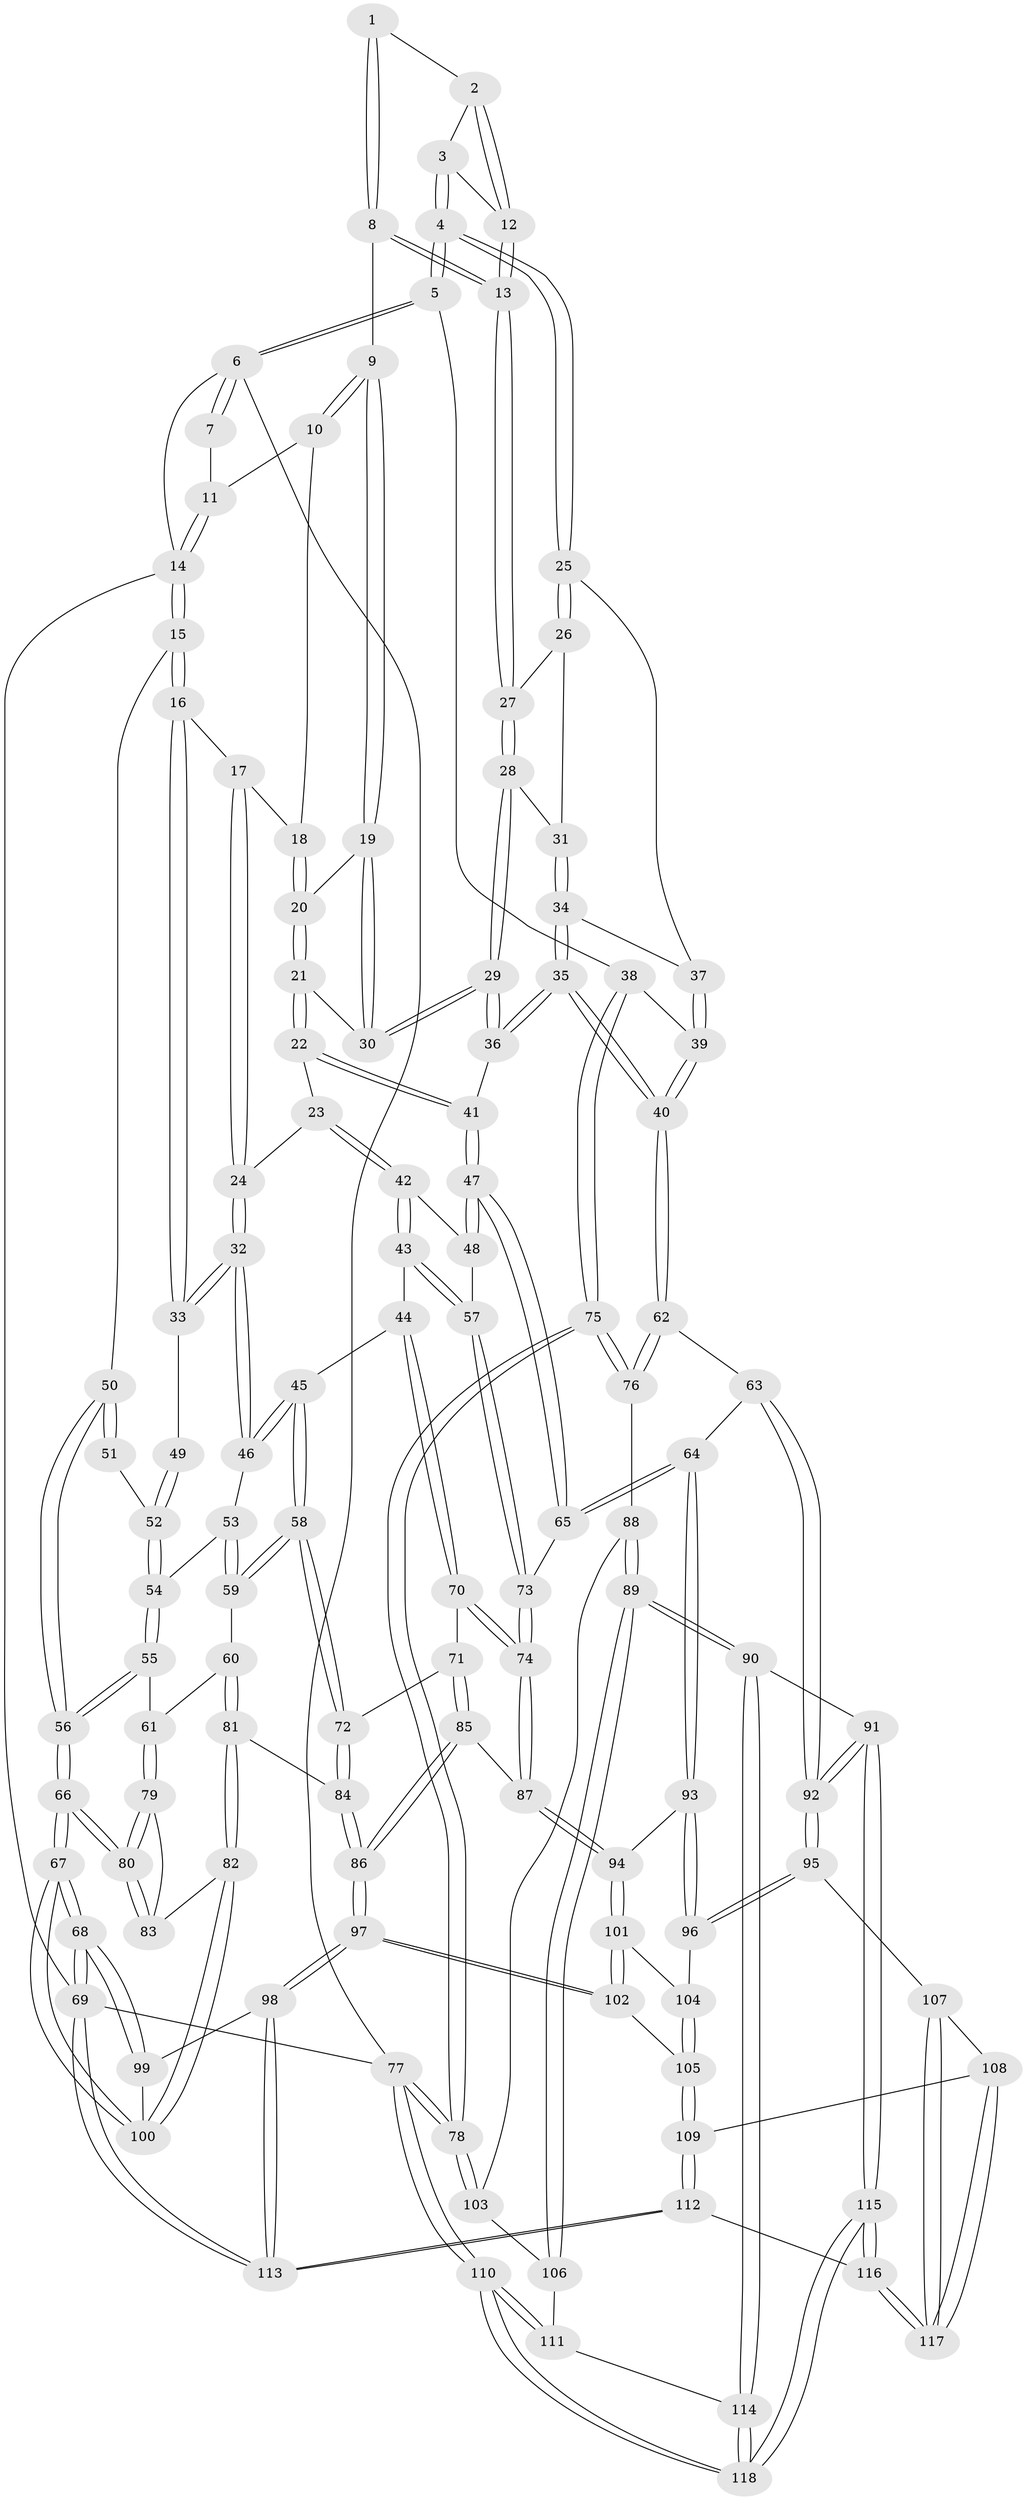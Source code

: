 // coarse degree distribution, {2: 0.08333333333333333, 3: 0.2708333333333333, 5: 0.10416666666666667, 4: 0.5416666666666666}
// Generated by graph-tools (version 1.1) at 2025/38/03/04/25 23:38:23]
// undirected, 118 vertices, 292 edges
graph export_dot {
  node [color=gray90,style=filled];
  1 [pos="+0.7356290894692308+0"];
  2 [pos="+0.8536257624737763+0.04595826685597458"];
  3 [pos="+0.9277657010681196+0.07903774001088784"];
  4 [pos="+1+0.13222984943193467"];
  5 [pos="+1+0.12389131375210861"];
  6 [pos="+1+0"];
  7 [pos="+0.6957905775787786+0"];
  8 [pos="+0.7447738427699794+0.16029626548474118"];
  9 [pos="+0.6600811004857484+0.16312408630435968"];
  10 [pos="+0.4466025129603651+0"];
  11 [pos="+0.44846617089098767+0"];
  12 [pos="+0.7668099245765564+0.14772782408371085"];
  13 [pos="+0.7471457835945268+0.16194046165706172"];
  14 [pos="+0+0"];
  15 [pos="+0+0"];
  16 [pos="+0.19225990902085657+0.1797694897437687"];
  17 [pos="+0.3857346638811719+0.03581907913381906"];
  18 [pos="+0.41601372797290265+0"];
  19 [pos="+0.6209131693277896+0.20672411468468765"];
  20 [pos="+0.506874767343033+0.18255797878040678"];
  21 [pos="+0.4799228211369125+0.3112589021936855"];
  22 [pos="+0.47251843521183406+0.323663592479537"];
  23 [pos="+0.467503339762109+0.32571965985656015"];
  24 [pos="+0.3871972154763784+0.2948081495478301"];
  25 [pos="+0.9968276217827281+0.2030487734316304"];
  26 [pos="+0.9416895049134583+0.20528092889772273"];
  27 [pos="+0.7636345162262264+0.18616263045745166"];
  28 [pos="+0.7615002793949983+0.27033572460048044"];
  29 [pos="+0.6709511908101616+0.3713262390914398"];
  30 [pos="+0.6160571763999114+0.2361674200714269"];
  31 [pos="+0.8130262021454194+0.3030306852038036"];
  32 [pos="+0.25335360072228247+0.33004315694959885"];
  33 [pos="+0.24976297880035028+0.32659790449650383"];
  34 [pos="+0.8458127808584591+0.34178844393533636"];
  35 [pos="+0.8235256250748666+0.47325313866803304"];
  36 [pos="+0.668151421722996+0.3812307728109578"];
  37 [pos="+0.869543282459432+0.33206876106588484"];
  38 [pos="+1+0.1888326514644012"];
  39 [pos="+0.9732626209394886+0.38874686849921913"];
  40 [pos="+0.8510879033849724+0.5159196570415024"];
  41 [pos="+0.6474348849952413+0.3927147238576362"];
  42 [pos="+0.46323649905587694+0.352290504822041"];
  43 [pos="+0.35429320571995043+0.47695290479021885"];
  44 [pos="+0.293993753796874+0.467252459266982"];
  45 [pos="+0.2868958942440962+0.4636626810439693"];
  46 [pos="+0.2551765602005476+0.3664473567196508"];
  47 [pos="+0.5777250034057962+0.5406641150522934"];
  48 [pos="+0.48114607433755546+0.429737550694568"];
  49 [pos="+0.12522654120563054+0.35199638897104163"];
  50 [pos="+0+0.1082084112827972"];
  51 [pos="+0+0.24535488271063638"];
  52 [pos="+0.09108619616959046+0.42635146986296535"];
  53 [pos="+0.1348013184830126+0.4506359447425527"];
  54 [pos="+0.0911670055535953+0.4423572532831474"];
  55 [pos="+0.019812475086165515+0.5109962301626594"];
  56 [pos="+0+0.46243568396331425"];
  57 [pos="+0.4012001794736825+0.5105382553490452"];
  58 [pos="+0.20231121933887425+0.5454542922488416"];
  59 [pos="+0.18526691414251592+0.5404862480929218"];
  60 [pos="+0.10956875472114237+0.5487645259230338"];
  61 [pos="+0.03061991975233344+0.5215767619999568"];
  62 [pos="+0.8521768470893726+0.5245430466343024"];
  63 [pos="+0.8440830703426365+0.5300320555670004"];
  64 [pos="+0.6159961507980092+0.5948014659001488"];
  65 [pos="+0.5766737291645556+0.5530055477267771"];
  66 [pos="+0+0.7466160382251922"];
  67 [pos="+0+0.9717510240076073"];
  68 [pos="+0+1"];
  69 [pos="+0+1"];
  70 [pos="+0.3230845817356976+0.5929870204216926"];
  71 [pos="+0.29613349143956375+0.6212736764638911"];
  72 [pos="+0.21041565756237052+0.5902526980459598"];
  73 [pos="+0.4524527628519326+0.5854076345658953"];
  74 [pos="+0.440767053809377+0.6029973396356342"];
  75 [pos="+1+0.6118041331334879"];
  76 [pos="+0.9341397020242956+0.5920242607988818"];
  77 [pos="+1+1"];
  78 [pos="+1+0.7879358525281356"];
  79 [pos="+0.046277283243146554+0.6267843931460245"];
  80 [pos="+0+0.7256205451284421"];
  81 [pos="+0.11014055741758799+0.6853762782857262"];
  82 [pos="+0.10938144240596036+0.685976449893985"];
  83 [pos="+0.10918230213540717+0.6858921519539753"];
  84 [pos="+0.18475305467376946+0.6559034904038836"];
  85 [pos="+0.3186096602945993+0.7163686076512712"];
  86 [pos="+0.29333002985525664+0.7554691119429935"];
  87 [pos="+0.4276389712655831+0.6584433586865149"];
  88 [pos="+0.8874617289582898+0.7355995356261518"];
  89 [pos="+0.7983160632119266+0.8140245502533505"];
  90 [pos="+0.7670033699930406+0.8257472099015654"];
  91 [pos="+0.7531523415183293+0.8260917941875211"];
  92 [pos="+0.7006814981740077+0.7971202428044734"];
  93 [pos="+0.6424471991969432+0.7473156106096426"];
  94 [pos="+0.48389473904591684+0.7440443354179304"];
  95 [pos="+0.6851167429889283+0.7936045018082706"];
  96 [pos="+0.6651651628999601+0.7745674454079589"];
  97 [pos="+0.28601017939572465+0.8616615755457956"];
  98 [pos="+0.27729703462515004+0.8734084355284357"];
  99 [pos="+0.1595553700377433+0.8114821579771896"];
  100 [pos="+0.10839392991626738+0.7405021031044333"];
  101 [pos="+0.4314228574763793+0.8212173736501451"];
  102 [pos="+0.42197289104836383+0.8322730254773677"];
  103 [pos="+1+0.8165801676676667"];
  104 [pos="+0.5342374762187461+0.8291405539379335"];
  105 [pos="+0.4811251209205717+0.8817416883778735"];
  106 [pos="+0.9573499182010778+0.8713676457830146"];
  107 [pos="+0.6312841969183464+0.8603152338059121"];
  108 [pos="+0.5129908480058973+0.9156405941087566"];
  109 [pos="+0.5085235782167523+0.9159912444906864"];
  110 [pos="+1+1"];
  111 [pos="+0.9539648028364179+0.8942288570598577"];
  112 [pos="+0.3199897221951783+1"];
  113 [pos="+0.23298738123082124+1"];
  114 [pos="+0.900656922276048+0.9795661522616597"];
  115 [pos="+0.7231499750972201+1"];
  116 [pos="+0.6343666504193977+1"];
  117 [pos="+0.6056183738443413+1"];
  118 [pos="+0.9881208557023188+1"];
  1 -- 2;
  1 -- 8;
  1 -- 8;
  2 -- 3;
  2 -- 12;
  2 -- 12;
  3 -- 4;
  3 -- 4;
  3 -- 12;
  4 -- 5;
  4 -- 5;
  4 -- 25;
  4 -- 25;
  5 -- 6;
  5 -- 6;
  5 -- 38;
  6 -- 7;
  6 -- 7;
  6 -- 14;
  6 -- 77;
  7 -- 11;
  8 -- 9;
  8 -- 13;
  8 -- 13;
  9 -- 10;
  9 -- 10;
  9 -- 19;
  9 -- 19;
  10 -- 11;
  10 -- 18;
  11 -- 14;
  11 -- 14;
  12 -- 13;
  12 -- 13;
  13 -- 27;
  13 -- 27;
  14 -- 15;
  14 -- 15;
  14 -- 69;
  15 -- 16;
  15 -- 16;
  15 -- 50;
  16 -- 17;
  16 -- 33;
  16 -- 33;
  17 -- 18;
  17 -- 24;
  17 -- 24;
  18 -- 20;
  18 -- 20;
  19 -- 20;
  19 -- 30;
  19 -- 30;
  20 -- 21;
  20 -- 21;
  21 -- 22;
  21 -- 22;
  21 -- 30;
  22 -- 23;
  22 -- 41;
  22 -- 41;
  23 -- 24;
  23 -- 42;
  23 -- 42;
  24 -- 32;
  24 -- 32;
  25 -- 26;
  25 -- 26;
  25 -- 37;
  26 -- 27;
  26 -- 31;
  27 -- 28;
  27 -- 28;
  28 -- 29;
  28 -- 29;
  28 -- 31;
  29 -- 30;
  29 -- 30;
  29 -- 36;
  29 -- 36;
  31 -- 34;
  31 -- 34;
  32 -- 33;
  32 -- 33;
  32 -- 46;
  32 -- 46;
  33 -- 49;
  34 -- 35;
  34 -- 35;
  34 -- 37;
  35 -- 36;
  35 -- 36;
  35 -- 40;
  35 -- 40;
  36 -- 41;
  37 -- 39;
  37 -- 39;
  38 -- 39;
  38 -- 75;
  38 -- 75;
  39 -- 40;
  39 -- 40;
  40 -- 62;
  40 -- 62;
  41 -- 47;
  41 -- 47;
  42 -- 43;
  42 -- 43;
  42 -- 48;
  43 -- 44;
  43 -- 57;
  43 -- 57;
  44 -- 45;
  44 -- 70;
  44 -- 70;
  45 -- 46;
  45 -- 46;
  45 -- 58;
  45 -- 58;
  46 -- 53;
  47 -- 48;
  47 -- 48;
  47 -- 65;
  47 -- 65;
  48 -- 57;
  49 -- 52;
  49 -- 52;
  50 -- 51;
  50 -- 51;
  50 -- 56;
  50 -- 56;
  51 -- 52;
  52 -- 54;
  52 -- 54;
  53 -- 54;
  53 -- 59;
  53 -- 59;
  54 -- 55;
  54 -- 55;
  55 -- 56;
  55 -- 56;
  55 -- 61;
  56 -- 66;
  56 -- 66;
  57 -- 73;
  57 -- 73;
  58 -- 59;
  58 -- 59;
  58 -- 72;
  58 -- 72;
  59 -- 60;
  60 -- 61;
  60 -- 81;
  60 -- 81;
  61 -- 79;
  61 -- 79;
  62 -- 63;
  62 -- 76;
  62 -- 76;
  63 -- 64;
  63 -- 92;
  63 -- 92;
  64 -- 65;
  64 -- 65;
  64 -- 93;
  64 -- 93;
  65 -- 73;
  66 -- 67;
  66 -- 67;
  66 -- 80;
  66 -- 80;
  67 -- 68;
  67 -- 68;
  67 -- 100;
  67 -- 100;
  68 -- 69;
  68 -- 69;
  68 -- 99;
  68 -- 99;
  69 -- 113;
  69 -- 113;
  69 -- 77;
  70 -- 71;
  70 -- 74;
  70 -- 74;
  71 -- 72;
  71 -- 85;
  71 -- 85;
  72 -- 84;
  72 -- 84;
  73 -- 74;
  73 -- 74;
  74 -- 87;
  74 -- 87;
  75 -- 76;
  75 -- 76;
  75 -- 78;
  75 -- 78;
  76 -- 88;
  77 -- 78;
  77 -- 78;
  77 -- 110;
  77 -- 110;
  78 -- 103;
  78 -- 103;
  79 -- 80;
  79 -- 80;
  79 -- 83;
  80 -- 83;
  80 -- 83;
  81 -- 82;
  81 -- 82;
  81 -- 84;
  82 -- 83;
  82 -- 100;
  82 -- 100;
  84 -- 86;
  84 -- 86;
  85 -- 86;
  85 -- 86;
  85 -- 87;
  86 -- 97;
  86 -- 97;
  87 -- 94;
  87 -- 94;
  88 -- 89;
  88 -- 89;
  88 -- 103;
  89 -- 90;
  89 -- 90;
  89 -- 106;
  89 -- 106;
  90 -- 91;
  90 -- 114;
  90 -- 114;
  91 -- 92;
  91 -- 92;
  91 -- 115;
  91 -- 115;
  92 -- 95;
  92 -- 95;
  93 -- 94;
  93 -- 96;
  93 -- 96;
  94 -- 101;
  94 -- 101;
  95 -- 96;
  95 -- 96;
  95 -- 107;
  96 -- 104;
  97 -- 98;
  97 -- 98;
  97 -- 102;
  97 -- 102;
  98 -- 99;
  98 -- 113;
  98 -- 113;
  99 -- 100;
  101 -- 102;
  101 -- 102;
  101 -- 104;
  102 -- 105;
  103 -- 106;
  104 -- 105;
  104 -- 105;
  105 -- 109;
  105 -- 109;
  106 -- 111;
  107 -- 108;
  107 -- 117;
  107 -- 117;
  108 -- 109;
  108 -- 117;
  108 -- 117;
  109 -- 112;
  109 -- 112;
  110 -- 111;
  110 -- 111;
  110 -- 118;
  110 -- 118;
  111 -- 114;
  112 -- 113;
  112 -- 113;
  112 -- 116;
  114 -- 118;
  114 -- 118;
  115 -- 116;
  115 -- 116;
  115 -- 118;
  115 -- 118;
  116 -- 117;
  116 -- 117;
}
